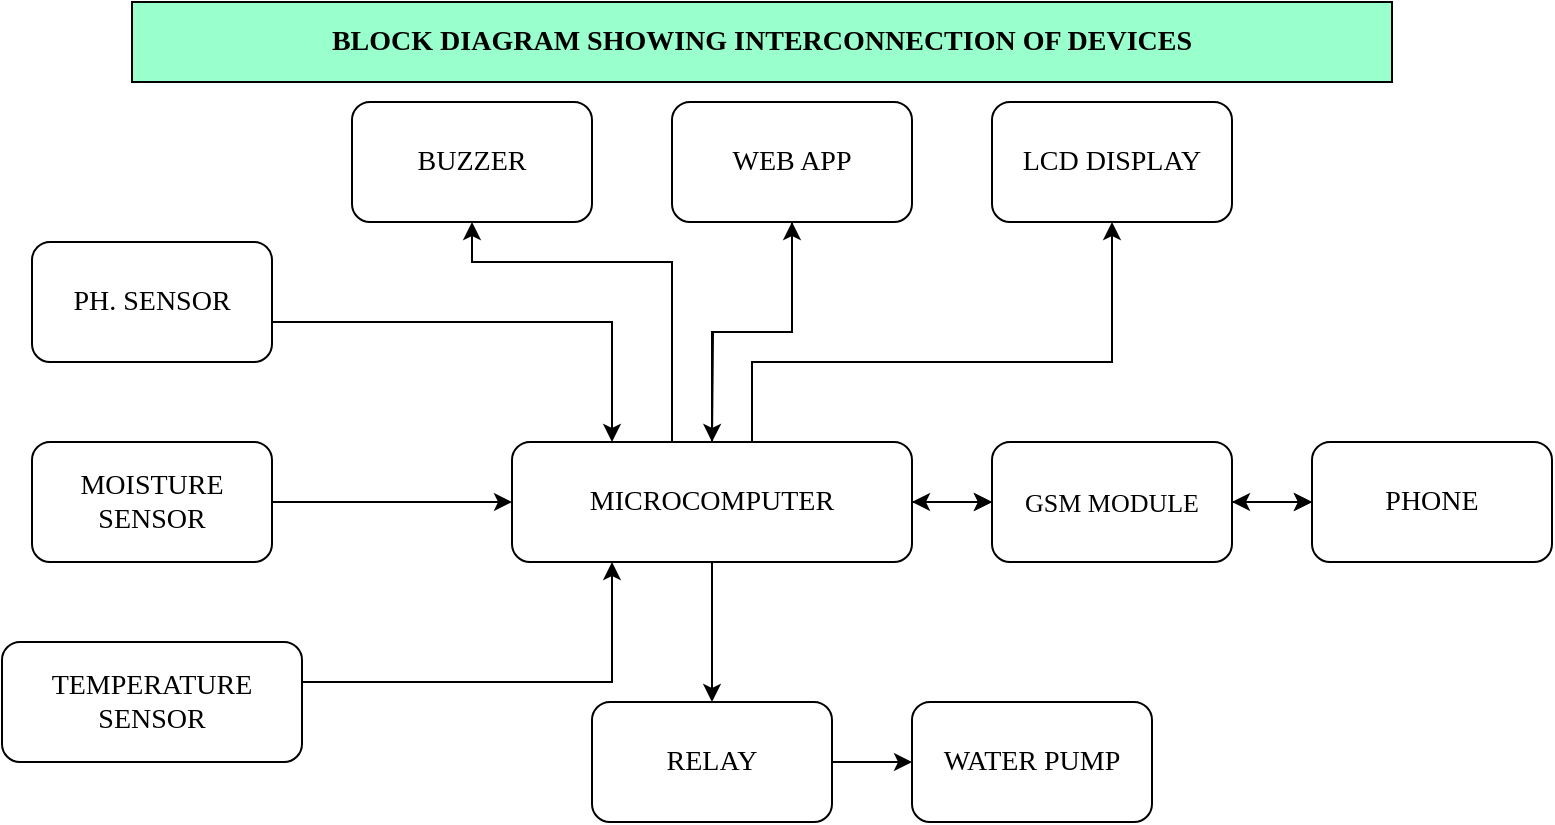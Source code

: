<mxfile version="17.2.4" type="device"><diagram id="xx8rttRg3gDKMHxyF-Ox" name="Block_diagram"><mxGraphModel dx="868" dy="591" grid="1" gridSize="10" guides="1" tooltips="1" connect="1" arrows="1" fold="1" page="1" pageScale="1" pageWidth="850" pageHeight="1100" math="0" shadow="0"><root><mxCell id="0"/><mxCell id="1" parent="0"/><mxCell id="kArC47MY0aVgS9kfDRBk-6" value="" style="edgeStyle=orthogonalEdgeStyle;rounded=0;orthogonalLoop=1;jettySize=auto;html=1;fontFamily=Georgia;entryX=0.25;entryY=0;entryDx=0;entryDy=0;" edge="1" parent="1" source="kArC47MY0aVgS9kfDRBk-1" target="kArC47MY0aVgS9kfDRBk-5"><mxGeometry relative="1" as="geometry"><Array as="points"><mxPoint x="330" y="190"/></Array></mxGeometry></mxCell><mxCell id="kArC47MY0aVgS9kfDRBk-1" value="&lt;font face=&quot;Georgia&quot; style=&quot;font-size: 14px&quot;&gt;PH. SENSOR&lt;/font&gt;" style="rounded=1;whiteSpace=wrap;html=1;" vertex="1" parent="1"><mxGeometry x="40" y="150" width="120" height="60" as="geometry"/></mxCell><mxCell id="kArC47MY0aVgS9kfDRBk-8" style="edgeStyle=orthogonalEdgeStyle;rounded=0;orthogonalLoop=1;jettySize=auto;html=1;entryX=0.25;entryY=1;entryDx=0;entryDy=0;fontFamily=Georgia;" edge="1" parent="1" source="kArC47MY0aVgS9kfDRBk-2" target="kArC47MY0aVgS9kfDRBk-5"><mxGeometry relative="1" as="geometry"><Array as="points"><mxPoint x="330" y="370"/></Array></mxGeometry></mxCell><mxCell id="kArC47MY0aVgS9kfDRBk-2" value="&lt;font face=&quot;Georgia&quot; style=&quot;font-size: 14px&quot;&gt;TEMPERATURE SENSOR&lt;/font&gt;" style="rounded=1;whiteSpace=wrap;html=1;" vertex="1" parent="1"><mxGeometry x="25" y="350" width="150" height="60" as="geometry"/></mxCell><mxCell id="kArC47MY0aVgS9kfDRBk-7" style="edgeStyle=orthogonalEdgeStyle;rounded=0;orthogonalLoop=1;jettySize=auto;html=1;fontFamily=Georgia;" edge="1" parent="1" source="kArC47MY0aVgS9kfDRBk-3" target="kArC47MY0aVgS9kfDRBk-5"><mxGeometry relative="1" as="geometry"/></mxCell><mxCell id="kArC47MY0aVgS9kfDRBk-3" value="&lt;font face=&quot;Georgia&quot; style=&quot;font-size: 14px&quot;&gt;MOISTURE SENSOR&lt;/font&gt;" style="rounded=1;whiteSpace=wrap;html=1;" vertex="1" parent="1"><mxGeometry x="40" y="250" width="120" height="60" as="geometry"/></mxCell><mxCell id="kArC47MY0aVgS9kfDRBk-11" value="" style="edgeStyle=orthogonalEdgeStyle;rounded=0;orthogonalLoop=1;jettySize=auto;html=1;fontFamily=Georgia;" edge="1" parent="1" source="kArC47MY0aVgS9kfDRBk-5" target="kArC47MY0aVgS9kfDRBk-10"><mxGeometry relative="1" as="geometry"/></mxCell><mxCell id="kArC47MY0aVgS9kfDRBk-17" value="" style="edgeStyle=orthogonalEdgeStyle;rounded=0;orthogonalLoop=1;jettySize=auto;html=1;fontFamily=Georgia;fontSize=14;" edge="1" parent="1" source="kArC47MY0aVgS9kfDRBk-5" target="kArC47MY0aVgS9kfDRBk-16"><mxGeometry relative="1" as="geometry"><Array as="points"><mxPoint x="360" y="160"/><mxPoint x="260" y="160"/></Array></mxGeometry></mxCell><mxCell id="kArC47MY0aVgS9kfDRBk-21" value="" style="edgeStyle=orthogonalEdgeStyle;rounded=0;orthogonalLoop=1;jettySize=auto;html=1;fontFamily=Georgia;fontSize=14;" edge="1" parent="1" source="kArC47MY0aVgS9kfDRBk-5" target="kArC47MY0aVgS9kfDRBk-20"><mxGeometry relative="1" as="geometry"/></mxCell><mxCell id="kArC47MY0aVgS9kfDRBk-23" value="" style="edgeStyle=orthogonalEdgeStyle;rounded=0;orthogonalLoop=1;jettySize=auto;html=1;fontFamily=Georgia;fontSize=14;exitX=0.75;exitY=0;exitDx=0;exitDy=0;" edge="1" parent="1" source="kArC47MY0aVgS9kfDRBk-5" target="kArC47MY0aVgS9kfDRBk-22"><mxGeometry relative="1" as="geometry"><Array as="points"><mxPoint x="400" y="250"/><mxPoint x="400" y="210"/><mxPoint x="580" y="210"/></Array></mxGeometry></mxCell><mxCell id="kArC47MY0aVgS9kfDRBk-25" value="" style="edgeStyle=orthogonalEdgeStyle;rounded=0;orthogonalLoop=1;jettySize=auto;html=1;fontFamily=Georgia;fontSize=14;" edge="1" parent="1" source="kArC47MY0aVgS9kfDRBk-5" target="kArC47MY0aVgS9kfDRBk-24"><mxGeometry relative="1" as="geometry"/></mxCell><mxCell id="kArC47MY0aVgS9kfDRBk-5" value="&lt;font face=&quot;Georgia&quot; style=&quot;font-size: 14px&quot;&gt;MICROCOMPUTER&lt;/font&gt;" style="whiteSpace=wrap;html=1;rounded=1;" vertex="1" parent="1"><mxGeometry x="280" y="250" width="200" height="60" as="geometry"/></mxCell><mxCell id="kArC47MY0aVgS9kfDRBk-13" value="" style="edgeStyle=orthogonalEdgeStyle;rounded=0;orthogonalLoop=1;jettySize=auto;html=1;fontFamily=Georgia;fontSize=14;" edge="1" parent="1" source="kArC47MY0aVgS9kfDRBk-10" target="kArC47MY0aVgS9kfDRBk-12"><mxGeometry relative="1" as="geometry"/></mxCell><mxCell id="kArC47MY0aVgS9kfDRBk-10" value="&lt;font face=&quot;Georgia&quot; style=&quot;font-size: 13px&quot;&gt;GSM MODULE&lt;/font&gt;" style="whiteSpace=wrap;html=1;rounded=1;" vertex="1" parent="1"><mxGeometry x="520" y="250" width="120" height="60" as="geometry"/></mxCell><mxCell id="kArC47MY0aVgS9kfDRBk-12" value="&lt;font face=&quot;Georgia&quot; style=&quot;font-size: 14px&quot;&gt;PHONE&lt;/font&gt;" style="whiteSpace=wrap;html=1;rounded=1;" vertex="1" parent="1"><mxGeometry x="680" y="250" width="120" height="60" as="geometry"/></mxCell><mxCell id="kArC47MY0aVgS9kfDRBk-14" value="" style="endArrow=classic;startArrow=classic;html=1;rounded=0;fontFamily=Georgia;fontSize=14;entryX=1;entryY=0.5;entryDx=0;entryDy=0;exitX=0;exitY=0.5;exitDx=0;exitDy=0;" edge="1" parent="1" source="kArC47MY0aVgS9kfDRBk-12" target="kArC47MY0aVgS9kfDRBk-10"><mxGeometry width="50" height="50" relative="1" as="geometry"><mxPoint x="400" y="350" as="sourcePoint"/><mxPoint x="450" y="300" as="targetPoint"/></mxGeometry></mxCell><mxCell id="kArC47MY0aVgS9kfDRBk-15" value="" style="endArrow=classic;startArrow=classic;html=1;rounded=0;fontFamily=Georgia;fontSize=14;entryX=1;entryY=0.5;entryDx=0;entryDy=0;" edge="1" parent="1" target="kArC47MY0aVgS9kfDRBk-5"><mxGeometry width="50" height="50" relative="1" as="geometry"><mxPoint x="520" y="280" as="sourcePoint"/><mxPoint x="650" y="290" as="targetPoint"/></mxGeometry></mxCell><mxCell id="kArC47MY0aVgS9kfDRBk-16" value="&lt;font face=&quot;Georgia&quot; style=&quot;font-size: 14px&quot;&gt;BUZZER&lt;/font&gt;" style="whiteSpace=wrap;html=1;rounded=1;" vertex="1" parent="1"><mxGeometry x="200" y="80" width="120" height="60" as="geometry"/></mxCell><mxCell id="kArC47MY0aVgS9kfDRBk-28" style="edgeStyle=orthogonalEdgeStyle;rounded=0;orthogonalLoop=1;jettySize=auto;html=1;fontFamily=Georgia;fontSize=14;" edge="1" parent="1" source="kArC47MY0aVgS9kfDRBk-20"><mxGeometry relative="1" as="geometry"><mxPoint x="380" y="250" as="targetPoint"/></mxGeometry></mxCell><mxCell id="kArC47MY0aVgS9kfDRBk-20" value="&lt;font style=&quot;font-size: 14px&quot; face=&quot;Georgia&quot;&gt;WEB APP&lt;/font&gt;" style="whiteSpace=wrap;html=1;rounded=1;" vertex="1" parent="1"><mxGeometry x="360" y="80" width="120" height="60" as="geometry"/></mxCell><mxCell id="kArC47MY0aVgS9kfDRBk-22" value="&lt;font face=&quot;Georgia&quot; style=&quot;font-size: 14px&quot;&gt;LCD DISPLAY&lt;/font&gt;" style="whiteSpace=wrap;html=1;rounded=1;" vertex="1" parent="1"><mxGeometry x="520" y="80" width="120" height="60" as="geometry"/></mxCell><mxCell id="kArC47MY0aVgS9kfDRBk-27" value="" style="edgeStyle=orthogonalEdgeStyle;rounded=0;orthogonalLoop=1;jettySize=auto;html=1;fontFamily=Georgia;fontSize=14;" edge="1" parent="1" source="kArC47MY0aVgS9kfDRBk-24" target="kArC47MY0aVgS9kfDRBk-26"><mxGeometry relative="1" as="geometry"/></mxCell><mxCell id="kArC47MY0aVgS9kfDRBk-24" value="&lt;font style=&quot;font-size: 14px&quot; face=&quot;Georgia&quot;&gt;RELAY&lt;/font&gt;" style="whiteSpace=wrap;html=1;rounded=1;" vertex="1" parent="1"><mxGeometry x="320" y="380" width="120" height="60" as="geometry"/></mxCell><mxCell id="kArC47MY0aVgS9kfDRBk-26" value="&lt;font style=&quot;font-size: 14px&quot; face=&quot;Georgia&quot;&gt;WATER PUMP&lt;/font&gt;" style="whiteSpace=wrap;html=1;rounded=1;" vertex="1" parent="1"><mxGeometry x="480" y="380" width="120" height="60" as="geometry"/></mxCell><mxCell id="kArC47MY0aVgS9kfDRBk-30" value="&lt;b&gt;BLOCK DIAGRAM SHOWING INTERCONNECTION OF DEVICES&lt;/b&gt;" style="rounded=0;whiteSpace=wrap;html=1;fontFamily=Georgia;fontSize=14;fillColor=#99FFCC;" vertex="1" parent="1"><mxGeometry x="90" y="30" width="630" height="40" as="geometry"/></mxCell></root></mxGraphModel></diagram></mxfile>